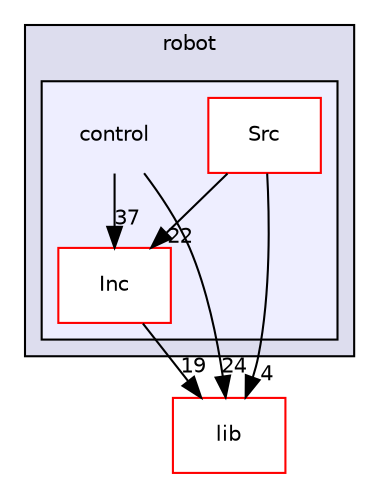 digraph "/home/developer/robocup-firmware/robot/control" {
  compound=true
  node [ fontsize="10", fontname="Helvetica"];
  edge [ labelfontsize="10", labelfontname="Helvetica"];
  subgraph clusterdir_ecf8ca46b2885291d59feefec80b5002 {
    graph [ bgcolor="#ddddee", pencolor="black", label="robot" fontname="Helvetica", fontsize="10", URL="dir_ecf8ca46b2885291d59feefec80b5002.html"]
  subgraph clusterdir_7529ff68e4b4e38733d6d92fd59bd4e6 {
    graph [ bgcolor="#eeeeff", pencolor="black", label="" URL="dir_7529ff68e4b4e38733d6d92fd59bd4e6.html"];
    dir_7529ff68e4b4e38733d6d92fd59bd4e6 [shape=plaintext label="control"];
    dir_fd52124c4ca61b3c99db413ceca9f983 [shape=box label="Inc" color="red" fillcolor="white" style="filled" URL="dir_fd52124c4ca61b3c99db413ceca9f983.html"];
    dir_14914f564013f1239c8dda9339169d9f [shape=box label="Src" color="red" fillcolor="white" style="filled" URL="dir_14914f564013f1239c8dda9339169d9f.html"];
  }
  }
  dir_bce75092e74c8e5afefc19c24a06f395 [shape=box label="lib" fillcolor="white" style="filled" color="red" URL="dir_bce75092e74c8e5afefc19c24a06f395.html"];
  dir_7529ff68e4b4e38733d6d92fd59bd4e6->dir_fd52124c4ca61b3c99db413ceca9f983 [headlabel="37", labeldistance=1.5 headhref="dir_000003_000004.html"];
  dir_7529ff68e4b4e38733d6d92fd59bd4e6->dir_bce75092e74c8e5afefc19c24a06f395 [headlabel="24", labeldistance=1.5 headhref="dir_000003_000013.html"];
  dir_14914f564013f1239c8dda9339169d9f->dir_fd52124c4ca61b3c99db413ceca9f983 [headlabel="22", labeldistance=1.5 headhref="dir_000008_000004.html"];
  dir_14914f564013f1239c8dda9339169d9f->dir_bce75092e74c8e5afefc19c24a06f395 [headlabel="4", labeldistance=1.5 headhref="dir_000008_000013.html"];
  dir_fd52124c4ca61b3c99db413ceca9f983->dir_bce75092e74c8e5afefc19c24a06f395 [headlabel="19", labeldistance=1.5 headhref="dir_000004_000013.html"];
}

